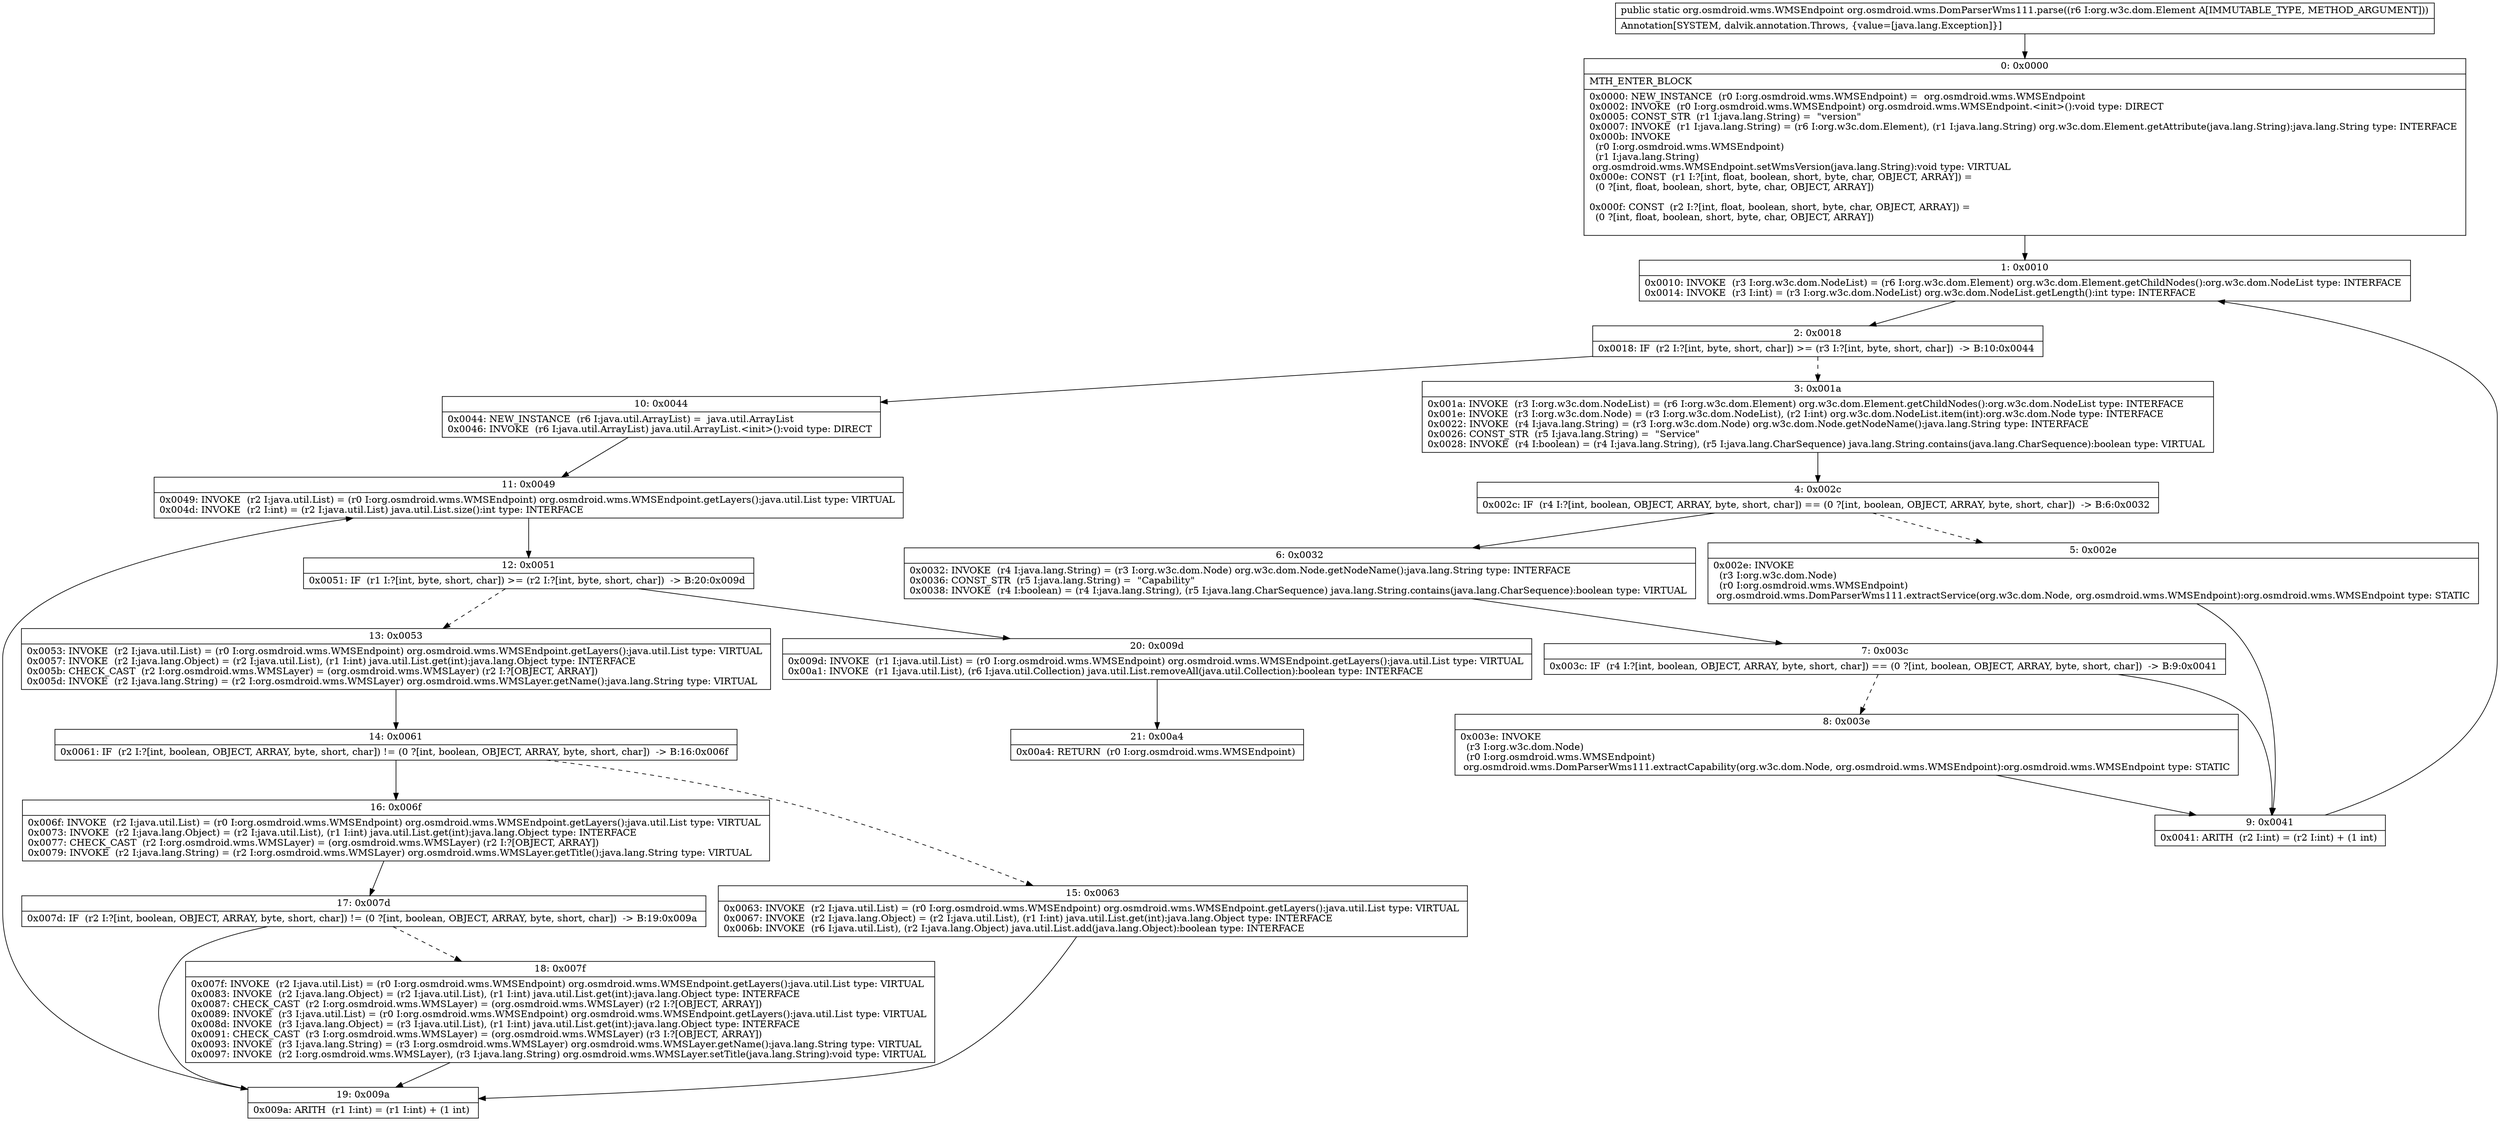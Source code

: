 digraph "CFG fororg.osmdroid.wms.DomParserWms111.parse(Lorg\/w3c\/dom\/Element;)Lorg\/osmdroid\/wms\/WMSEndpoint;" {
Node_0 [shape=record,label="{0\:\ 0x0000|MTH_ENTER_BLOCK\l|0x0000: NEW_INSTANCE  (r0 I:org.osmdroid.wms.WMSEndpoint) =  org.osmdroid.wms.WMSEndpoint \l0x0002: INVOKE  (r0 I:org.osmdroid.wms.WMSEndpoint) org.osmdroid.wms.WMSEndpoint.\<init\>():void type: DIRECT \l0x0005: CONST_STR  (r1 I:java.lang.String) =  \"version\" \l0x0007: INVOKE  (r1 I:java.lang.String) = (r6 I:org.w3c.dom.Element), (r1 I:java.lang.String) org.w3c.dom.Element.getAttribute(java.lang.String):java.lang.String type: INTERFACE \l0x000b: INVOKE  \l  (r0 I:org.osmdroid.wms.WMSEndpoint)\l  (r1 I:java.lang.String)\l org.osmdroid.wms.WMSEndpoint.setWmsVersion(java.lang.String):void type: VIRTUAL \l0x000e: CONST  (r1 I:?[int, float, boolean, short, byte, char, OBJECT, ARRAY]) = \l  (0 ?[int, float, boolean, short, byte, char, OBJECT, ARRAY])\l \l0x000f: CONST  (r2 I:?[int, float, boolean, short, byte, char, OBJECT, ARRAY]) = \l  (0 ?[int, float, boolean, short, byte, char, OBJECT, ARRAY])\l \l}"];
Node_1 [shape=record,label="{1\:\ 0x0010|0x0010: INVOKE  (r3 I:org.w3c.dom.NodeList) = (r6 I:org.w3c.dom.Element) org.w3c.dom.Element.getChildNodes():org.w3c.dom.NodeList type: INTERFACE \l0x0014: INVOKE  (r3 I:int) = (r3 I:org.w3c.dom.NodeList) org.w3c.dom.NodeList.getLength():int type: INTERFACE \l}"];
Node_2 [shape=record,label="{2\:\ 0x0018|0x0018: IF  (r2 I:?[int, byte, short, char]) \>= (r3 I:?[int, byte, short, char])  \-\> B:10:0x0044 \l}"];
Node_3 [shape=record,label="{3\:\ 0x001a|0x001a: INVOKE  (r3 I:org.w3c.dom.NodeList) = (r6 I:org.w3c.dom.Element) org.w3c.dom.Element.getChildNodes():org.w3c.dom.NodeList type: INTERFACE \l0x001e: INVOKE  (r3 I:org.w3c.dom.Node) = (r3 I:org.w3c.dom.NodeList), (r2 I:int) org.w3c.dom.NodeList.item(int):org.w3c.dom.Node type: INTERFACE \l0x0022: INVOKE  (r4 I:java.lang.String) = (r3 I:org.w3c.dom.Node) org.w3c.dom.Node.getNodeName():java.lang.String type: INTERFACE \l0x0026: CONST_STR  (r5 I:java.lang.String) =  \"Service\" \l0x0028: INVOKE  (r4 I:boolean) = (r4 I:java.lang.String), (r5 I:java.lang.CharSequence) java.lang.String.contains(java.lang.CharSequence):boolean type: VIRTUAL \l}"];
Node_4 [shape=record,label="{4\:\ 0x002c|0x002c: IF  (r4 I:?[int, boolean, OBJECT, ARRAY, byte, short, char]) == (0 ?[int, boolean, OBJECT, ARRAY, byte, short, char])  \-\> B:6:0x0032 \l}"];
Node_5 [shape=record,label="{5\:\ 0x002e|0x002e: INVOKE  \l  (r3 I:org.w3c.dom.Node)\l  (r0 I:org.osmdroid.wms.WMSEndpoint)\l org.osmdroid.wms.DomParserWms111.extractService(org.w3c.dom.Node, org.osmdroid.wms.WMSEndpoint):org.osmdroid.wms.WMSEndpoint type: STATIC \l}"];
Node_6 [shape=record,label="{6\:\ 0x0032|0x0032: INVOKE  (r4 I:java.lang.String) = (r3 I:org.w3c.dom.Node) org.w3c.dom.Node.getNodeName():java.lang.String type: INTERFACE \l0x0036: CONST_STR  (r5 I:java.lang.String) =  \"Capability\" \l0x0038: INVOKE  (r4 I:boolean) = (r4 I:java.lang.String), (r5 I:java.lang.CharSequence) java.lang.String.contains(java.lang.CharSequence):boolean type: VIRTUAL \l}"];
Node_7 [shape=record,label="{7\:\ 0x003c|0x003c: IF  (r4 I:?[int, boolean, OBJECT, ARRAY, byte, short, char]) == (0 ?[int, boolean, OBJECT, ARRAY, byte, short, char])  \-\> B:9:0x0041 \l}"];
Node_8 [shape=record,label="{8\:\ 0x003e|0x003e: INVOKE  \l  (r3 I:org.w3c.dom.Node)\l  (r0 I:org.osmdroid.wms.WMSEndpoint)\l org.osmdroid.wms.DomParserWms111.extractCapability(org.w3c.dom.Node, org.osmdroid.wms.WMSEndpoint):org.osmdroid.wms.WMSEndpoint type: STATIC \l}"];
Node_9 [shape=record,label="{9\:\ 0x0041|0x0041: ARITH  (r2 I:int) = (r2 I:int) + (1 int) \l}"];
Node_10 [shape=record,label="{10\:\ 0x0044|0x0044: NEW_INSTANCE  (r6 I:java.util.ArrayList) =  java.util.ArrayList \l0x0046: INVOKE  (r6 I:java.util.ArrayList) java.util.ArrayList.\<init\>():void type: DIRECT \l}"];
Node_11 [shape=record,label="{11\:\ 0x0049|0x0049: INVOKE  (r2 I:java.util.List) = (r0 I:org.osmdroid.wms.WMSEndpoint) org.osmdroid.wms.WMSEndpoint.getLayers():java.util.List type: VIRTUAL \l0x004d: INVOKE  (r2 I:int) = (r2 I:java.util.List) java.util.List.size():int type: INTERFACE \l}"];
Node_12 [shape=record,label="{12\:\ 0x0051|0x0051: IF  (r1 I:?[int, byte, short, char]) \>= (r2 I:?[int, byte, short, char])  \-\> B:20:0x009d \l}"];
Node_13 [shape=record,label="{13\:\ 0x0053|0x0053: INVOKE  (r2 I:java.util.List) = (r0 I:org.osmdroid.wms.WMSEndpoint) org.osmdroid.wms.WMSEndpoint.getLayers():java.util.List type: VIRTUAL \l0x0057: INVOKE  (r2 I:java.lang.Object) = (r2 I:java.util.List), (r1 I:int) java.util.List.get(int):java.lang.Object type: INTERFACE \l0x005b: CHECK_CAST  (r2 I:org.osmdroid.wms.WMSLayer) = (org.osmdroid.wms.WMSLayer) (r2 I:?[OBJECT, ARRAY]) \l0x005d: INVOKE  (r2 I:java.lang.String) = (r2 I:org.osmdroid.wms.WMSLayer) org.osmdroid.wms.WMSLayer.getName():java.lang.String type: VIRTUAL \l}"];
Node_14 [shape=record,label="{14\:\ 0x0061|0x0061: IF  (r2 I:?[int, boolean, OBJECT, ARRAY, byte, short, char]) != (0 ?[int, boolean, OBJECT, ARRAY, byte, short, char])  \-\> B:16:0x006f \l}"];
Node_15 [shape=record,label="{15\:\ 0x0063|0x0063: INVOKE  (r2 I:java.util.List) = (r0 I:org.osmdroid.wms.WMSEndpoint) org.osmdroid.wms.WMSEndpoint.getLayers():java.util.List type: VIRTUAL \l0x0067: INVOKE  (r2 I:java.lang.Object) = (r2 I:java.util.List), (r1 I:int) java.util.List.get(int):java.lang.Object type: INTERFACE \l0x006b: INVOKE  (r6 I:java.util.List), (r2 I:java.lang.Object) java.util.List.add(java.lang.Object):boolean type: INTERFACE \l}"];
Node_16 [shape=record,label="{16\:\ 0x006f|0x006f: INVOKE  (r2 I:java.util.List) = (r0 I:org.osmdroid.wms.WMSEndpoint) org.osmdroid.wms.WMSEndpoint.getLayers():java.util.List type: VIRTUAL \l0x0073: INVOKE  (r2 I:java.lang.Object) = (r2 I:java.util.List), (r1 I:int) java.util.List.get(int):java.lang.Object type: INTERFACE \l0x0077: CHECK_CAST  (r2 I:org.osmdroid.wms.WMSLayer) = (org.osmdroid.wms.WMSLayer) (r2 I:?[OBJECT, ARRAY]) \l0x0079: INVOKE  (r2 I:java.lang.String) = (r2 I:org.osmdroid.wms.WMSLayer) org.osmdroid.wms.WMSLayer.getTitle():java.lang.String type: VIRTUAL \l}"];
Node_17 [shape=record,label="{17\:\ 0x007d|0x007d: IF  (r2 I:?[int, boolean, OBJECT, ARRAY, byte, short, char]) != (0 ?[int, boolean, OBJECT, ARRAY, byte, short, char])  \-\> B:19:0x009a \l}"];
Node_18 [shape=record,label="{18\:\ 0x007f|0x007f: INVOKE  (r2 I:java.util.List) = (r0 I:org.osmdroid.wms.WMSEndpoint) org.osmdroid.wms.WMSEndpoint.getLayers():java.util.List type: VIRTUAL \l0x0083: INVOKE  (r2 I:java.lang.Object) = (r2 I:java.util.List), (r1 I:int) java.util.List.get(int):java.lang.Object type: INTERFACE \l0x0087: CHECK_CAST  (r2 I:org.osmdroid.wms.WMSLayer) = (org.osmdroid.wms.WMSLayer) (r2 I:?[OBJECT, ARRAY]) \l0x0089: INVOKE  (r3 I:java.util.List) = (r0 I:org.osmdroid.wms.WMSEndpoint) org.osmdroid.wms.WMSEndpoint.getLayers():java.util.List type: VIRTUAL \l0x008d: INVOKE  (r3 I:java.lang.Object) = (r3 I:java.util.List), (r1 I:int) java.util.List.get(int):java.lang.Object type: INTERFACE \l0x0091: CHECK_CAST  (r3 I:org.osmdroid.wms.WMSLayer) = (org.osmdroid.wms.WMSLayer) (r3 I:?[OBJECT, ARRAY]) \l0x0093: INVOKE  (r3 I:java.lang.String) = (r3 I:org.osmdroid.wms.WMSLayer) org.osmdroid.wms.WMSLayer.getName():java.lang.String type: VIRTUAL \l0x0097: INVOKE  (r2 I:org.osmdroid.wms.WMSLayer), (r3 I:java.lang.String) org.osmdroid.wms.WMSLayer.setTitle(java.lang.String):void type: VIRTUAL \l}"];
Node_19 [shape=record,label="{19\:\ 0x009a|0x009a: ARITH  (r1 I:int) = (r1 I:int) + (1 int) \l}"];
Node_20 [shape=record,label="{20\:\ 0x009d|0x009d: INVOKE  (r1 I:java.util.List) = (r0 I:org.osmdroid.wms.WMSEndpoint) org.osmdroid.wms.WMSEndpoint.getLayers():java.util.List type: VIRTUAL \l0x00a1: INVOKE  (r1 I:java.util.List), (r6 I:java.util.Collection) java.util.List.removeAll(java.util.Collection):boolean type: INTERFACE \l}"];
Node_21 [shape=record,label="{21\:\ 0x00a4|0x00a4: RETURN  (r0 I:org.osmdroid.wms.WMSEndpoint) \l}"];
MethodNode[shape=record,label="{public static org.osmdroid.wms.WMSEndpoint org.osmdroid.wms.DomParserWms111.parse((r6 I:org.w3c.dom.Element A[IMMUTABLE_TYPE, METHOD_ARGUMENT]))  | Annotation[SYSTEM, dalvik.annotation.Throws, \{value=[java.lang.Exception]\}]\l}"];
MethodNode -> Node_0;
Node_0 -> Node_1;
Node_1 -> Node_2;
Node_2 -> Node_3[style=dashed];
Node_2 -> Node_10;
Node_3 -> Node_4;
Node_4 -> Node_5[style=dashed];
Node_4 -> Node_6;
Node_5 -> Node_9;
Node_6 -> Node_7;
Node_7 -> Node_8[style=dashed];
Node_7 -> Node_9;
Node_8 -> Node_9;
Node_9 -> Node_1;
Node_10 -> Node_11;
Node_11 -> Node_12;
Node_12 -> Node_13[style=dashed];
Node_12 -> Node_20;
Node_13 -> Node_14;
Node_14 -> Node_15[style=dashed];
Node_14 -> Node_16;
Node_15 -> Node_19;
Node_16 -> Node_17;
Node_17 -> Node_18[style=dashed];
Node_17 -> Node_19;
Node_18 -> Node_19;
Node_19 -> Node_11;
Node_20 -> Node_21;
}

